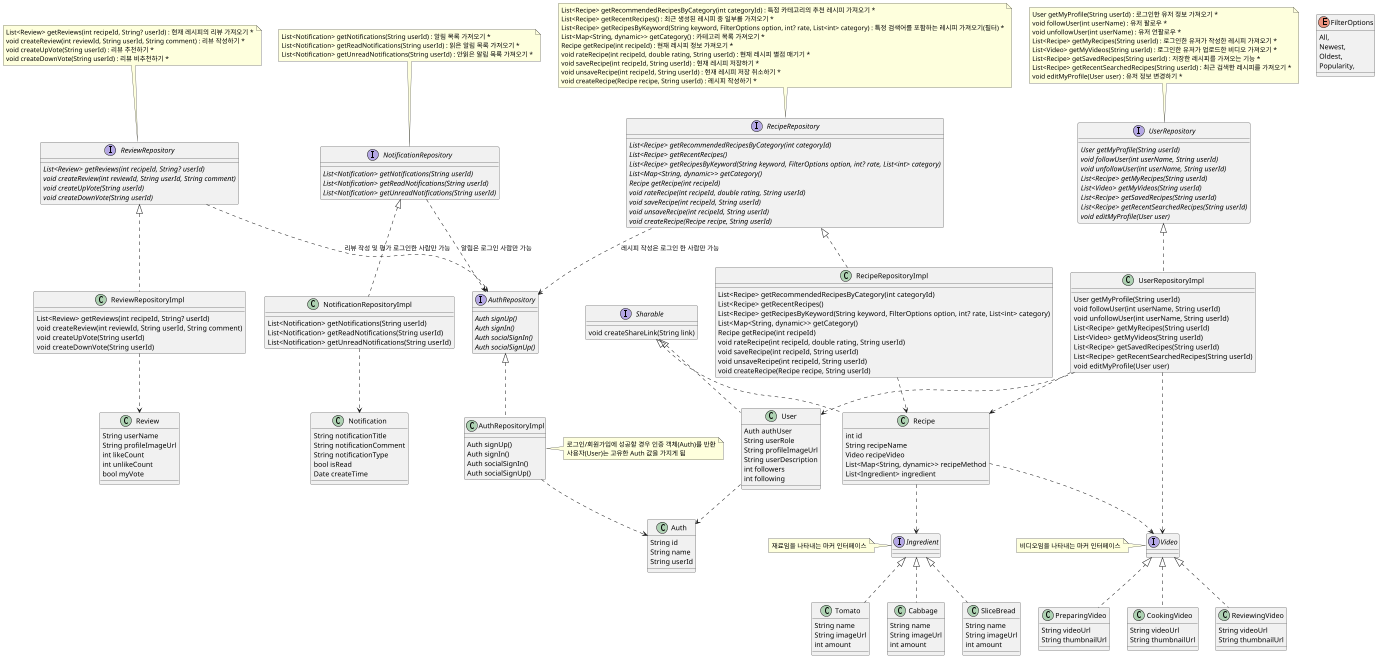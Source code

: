 @startuml
'https://plantuml.com/class-diagram

scale 0.5

enum FilterOptions {
    All,
    Newest,
    Oldest,
    Popularity,
}

interface RecipeRepository {
    {abstract} List<Recipe> getRecommendedRecipesByCategory(int categoryId)
    {abstract} List<Recipe> getRecentRecipes() /': 최근 생성된 레시피 중 일부를 가져오기 *'/
    {abstract} List<Recipe> getRecipesByKeyword(String keyword, FilterOptions option, int? rate, List<int> category) /': 특정 검색어를 포함하는 레시피 가져오기(필터) *'/
    {abstract} List<Map<String, dynamic>> getCategory() /': 카테고리 목록 가져오기 *'/
    {abstract} Recipe getRecipe(int recipeId) /': 현재 레시피 정보 가져오기 *'/
    {abstract} void rateRecipe(int recipeId, double rating, String userId) /': 현재 레시피 별점 매기기 *'/
    {abstract} void saveRecipe(int recipeId, String userId) /': 현재 레시피 저장하기 *'/
    {abstract} void unsaveRecipe(int recipeId, String userId) /': 현재 레시피 저장 취소하기 *'/
    {abstract} void createRecipe(Recipe recipe, String userId) /': 레시피 작성하기 *'/
}

note top of RecipeRepository
    List<Recipe> getRecommendedRecipesByCategory(int categoryId) : 특정 카테고리의 추천 레시피 가져오기 *
    List<Recipe> getRecentRecipes() : 최근 생성된 레시피 중 일부를 가져오기 *
    List<Recipe> getRecipesByKeyword(String keyword, FilterOptions option, int? rate, List<int> category) : 특정 검색어를 포함하는 레시피 가져오기(필터) *
    List<Map<String, dynamic>> getCategory() : 카테고리 목록 가져오기 *
    Recipe getRecipe(int recipeId) : 현재 레시피 정보 가져오기 *
    void rateRecipe(int recipeId, double rating, String userId) : 현재 레시피 별점 매기기 *
    void saveRecipe(int recipeId, String userId) : 현재 레시피 저장하기 *
    void unsaveRecipe(int recipeId, String userId) : 현재 레시피 저장 취소하기 *
    void createRecipe(Recipe recipe, String userId) : 레시피 작성하기 *
end note

class RecipeRepositoryImpl implements RecipeRepository {
    List<Recipe> getRecommendedRecipesByCategory(int categoryId)
    List<Recipe> getRecentRecipes() /': 최근 생성된 레시피 중 일부를 가져오기 *'/
    List<Recipe> getRecipesByKeyword(String keyword, FilterOptions option, int? rate, List<int> category) /': 특정 검색어를 포함하는 레시피 가져오기(필터) *'/
    List<Map<String, dynamic>> getCategory() /': 카테고리 목록 가져오기 *'/
    Recipe getRecipe(int recipeId) /': 현재 레시피 정보 가져오기 *'/
    void rateRecipe(int recipeId, double rating, String userId) /': 현재 레시피 별점 매기기 *'/
    void saveRecipe(int recipeId, String userId) /': 현재 레시피 저장하기 *'/
    void unsaveRecipe(int recipeId, String userId) /': 현재 레시피 저장 취소하기 *'/
    void createRecipe(Recipe recipe, String userId) /': 레시피 작성하기 *'/
}

interface UserRepository {
    {abstract} User getMyProfile(String userId) /': 로그인한 유저 정보 가져오기 *'/
    {abstract} void followUser(int userName, String userId) /': 유저 팔로우 *'/
    {abstract} void unfollowUser(int userName, String userId) /': 유저 언팔로우 *'/
    {abstract} List<Recipe> getMyRecipes(String userId) /': 로그인한 유저가 작성한 레시피 가져오기 *'/
    {abstract} List<Video> getMyVideos(String userId) /': 로그인한 유저가 업로드한 비디오 가져오기 *'/
    {abstract} List<Recipe> getSavedRecipes(String userId) /': 저장한 레시피를 가져오는 기능 *'/
    {abstract} List<Recipe> getRecentSearchedRecipes(String userId) /': 최근 본 레시피를 가져오기 *'/
    {abstract} void editMyProfile(User user) /': 유저 정보 변경하기 *'/
}

note top of UserRepository
    User getMyProfile(String userId) : 로그인한 유저 정보 가져오기 *
    void followUser(int userName) : 유저 팔로우 *
    void unfollowUser(int userName) : 유저 언팔로우 *
    List<Recipe> getMyRecipes(String userId) : 로그인한 유저가 작성한 레시피 가져오기 *
    List<Video> getMyVideos(String userId) : 로그인한 유저가 업로드한 비디오 가져오기 *
    List<Recipe> getSavedRecipes(String userId) : 저장한 레시피를 가져오는 기능 *
    List<Recipe> getRecentSearchedRecipes(String userId) : 최근 검색한 레시피를 가져오기 *
    void editMyProfile(User user) : 유저 정보 변경하기 *
end note

class UserRepositoryImpl implements UserRepository {
    User getMyProfile(String userId) /': 로그인한 유저 정보 가져오기 *'/
    void followUser(int userName, String userId) /': 유저 팔로우 *'/
    void unfollowUser(int userName, String userId) /': 유저 언팔로우 *'/
    List<Recipe> getMyRecipes(String userId) /': 로그인한 유저가 작성한 레시피 가져오기 *'/
    List<Video> getMyVideos(String userId) /': 로그인한 유저가 업로드한 비디오 가져오기 *'/
    List<Recipe> getSavedRecipes(String userId) /': 저장한 레시피를 가져오는 기능 *'/
    List<Recipe> getRecentSearchedRecipes(String userId) /': 최근 본 레시피를 가져오기 *'/
    void editMyProfile(User user) /': 유저 정보 변경하기 *'/

}

interface ReviewRepository {
    {abstract} List<Review> getReviews(int recipeId, String? userId) /': 현재 레시피의 리뷰 가져오기 (유저 데이터를 넘기면 리뷰에 대한 기존 추천여부))) *'/
    {abstract} void createReview(int reviewId, String userId, String comment) /': 리뷰 작성하기 *'/
    {abstract} void createUpVote(String userId) /': 리뷰 추천하기 *'/
    {abstract} void createDownVote(String userId) /': 리뷰 비추천하기 *'/
}

note top of ReviewRepository
    List<Review> getReviews(int recipeId, String? userId) : 현재 레시피의 리뷰 가져오기 *
    void createReview(int reviewId, String userId, String comment) : 리뷰 작성하기 *
    void createUpVote(String userId) : 리뷰 추천하기 *
    void createDownVote(String userId) : 리뷰 비추천하기 *
end note

class ReviewRepositoryImpl implements ReviewRepository {
    List<Review> getReviews(int recipeId, String? userId) /': 현재 레시피의 리뷰 가져오기 (유저 데이터를 넘기면 리뷰에 대한 기존 추천여부))) *'/
    void createReview(int reviewId, String userId, String comment) /': 리뷰 작성하기 *'/
    void createUpVote(String userId) /': 리뷰 추천하기 *'/
    void createDownVote(String userId) /': 리뷰 비추천하기 *'/
}


interface NotificationRepository {
    {abstract} List<Notification> getNotifications(String userId) /': 알림 목록 가져오기 *'/
    {abstract} List<Notification> getReadNotifications(String userId) /': 읽은 알림 목록 가져오기 *'/
    {abstract} List<Notification> getUnreadNotifications(String userId) /': 안읽은 알림 목록 가져오기 *'/
}

note top of NotificationRepository
    List<Notification> getNotifications(String userId) : 알림 목록 가져오기 *
    List<Notification> getReadNotifications(String userId) : 읽은 알림 목록 가져오기 *
    List<Notification> getUnreadNotifications(String userId) : 안읽은 알림 목록 가져오기 *
end note

class NotificationRepositoryImpl implements NotificationRepository {
    List<Notification> getNotifications(String userId) /': 알림 목록 가져오기 *'/
    List<Notification> getReadNotifications(String userId) /': 읽은 알림 목록 가져오기 *'/
    List<Notification> getUnreadNotifications(String userId) /': 안읽은 알림 목록 가져오기 *'/
}




interface Sharable {
    void createShareLink(String link) /': 고유 공유 링크 생성(서버에게: 고유 링크를 link 값과 동일한 값으로 설정해주세요~)'/
}
interface AuthRepository {
    {abstract} Auth signUp()
    {abstract} Auth signIn()
    {abstract} Auth socialSignIn()
    {abstract} Auth socialSignUp()
}

class AuthRepositoryImpl implements AuthRepository {
    Auth signUp()
    Auth signIn()
    Auth socialSignIn()
    Auth socialSignUp()
}

note right of AuthRepositoryImpl
로그인/회원가입에 성공할 경우 인증 객체(Auth)를 반환
사용자(User)는 고유한 Auth 값을 가지게 됨
end note

UserRepositoryImpl ..> User
User ..> Auth
ReviewRepositoryImpl ..> Review

class Recipe implements Sharable {
    int id
    String recipeName
    Video recipeVideo
    List<Map<String, dynamic>> recipeMethod
    List<Ingredient> ingredient
}

Recipe ..> Video

interface Ingredient {}

note left of Ingredient
재료임을 나타내는 마커 인터페이스
end note

class Tomato implements Ingredient {
    String name
    String imageUrl
    int amount
}

class Cabbage implements Ingredient {
    String name
    String imageUrl
    int amount
}

class SliceBread implements Ingredient {
    String name
    String imageUrl
    int amount
}





class User implements Sharable {
    Auth authUser
    String userRole
    String profileImageUrl
    String userDescription
    int followers
    int following
}

class Auth {
    String id
    String name
    String userId
}

class Review {
    String userName
    String profileImageUrl
    int likeCount
    int unlikeCount
    bool myVote
}
class Notification {
    String notificationTitle
    String notificationComment
    String notificationType
    bool isRead
    Date createTime
}
NotificationRepositoryImpl ..> Notification

interface Video{}

note left of Video
비디오임을 나타내는 마커 인터페이스
end note

class PreparingVideo implements Video {
    String videoUrl
    String thumbnailUrl
}

class CookingVideo implements Video {
    String videoUrl
    String thumbnailUrl
}

class ReviewingVideo implements Video {
    String videoUrl
    String thumbnailUrl
}

UserRepositoryImpl ..> Video
UserRepositoryImpl ..> Recipe

Recipe ..> Ingredient
RecipeRepositoryImpl ..> Recipe
AuthRepositoryImpl ..> Auth
NotificationRepository ..> AuthRepository : 알림은 로그인 사람만 가능
ReviewRepository ..> AuthRepository : 리뷰 작성 및 평가 로그인한 사람만 가능
RecipeRepository ..> AuthRepository : 레시피 작성은 로그인 한 사람만 가능


@enduml